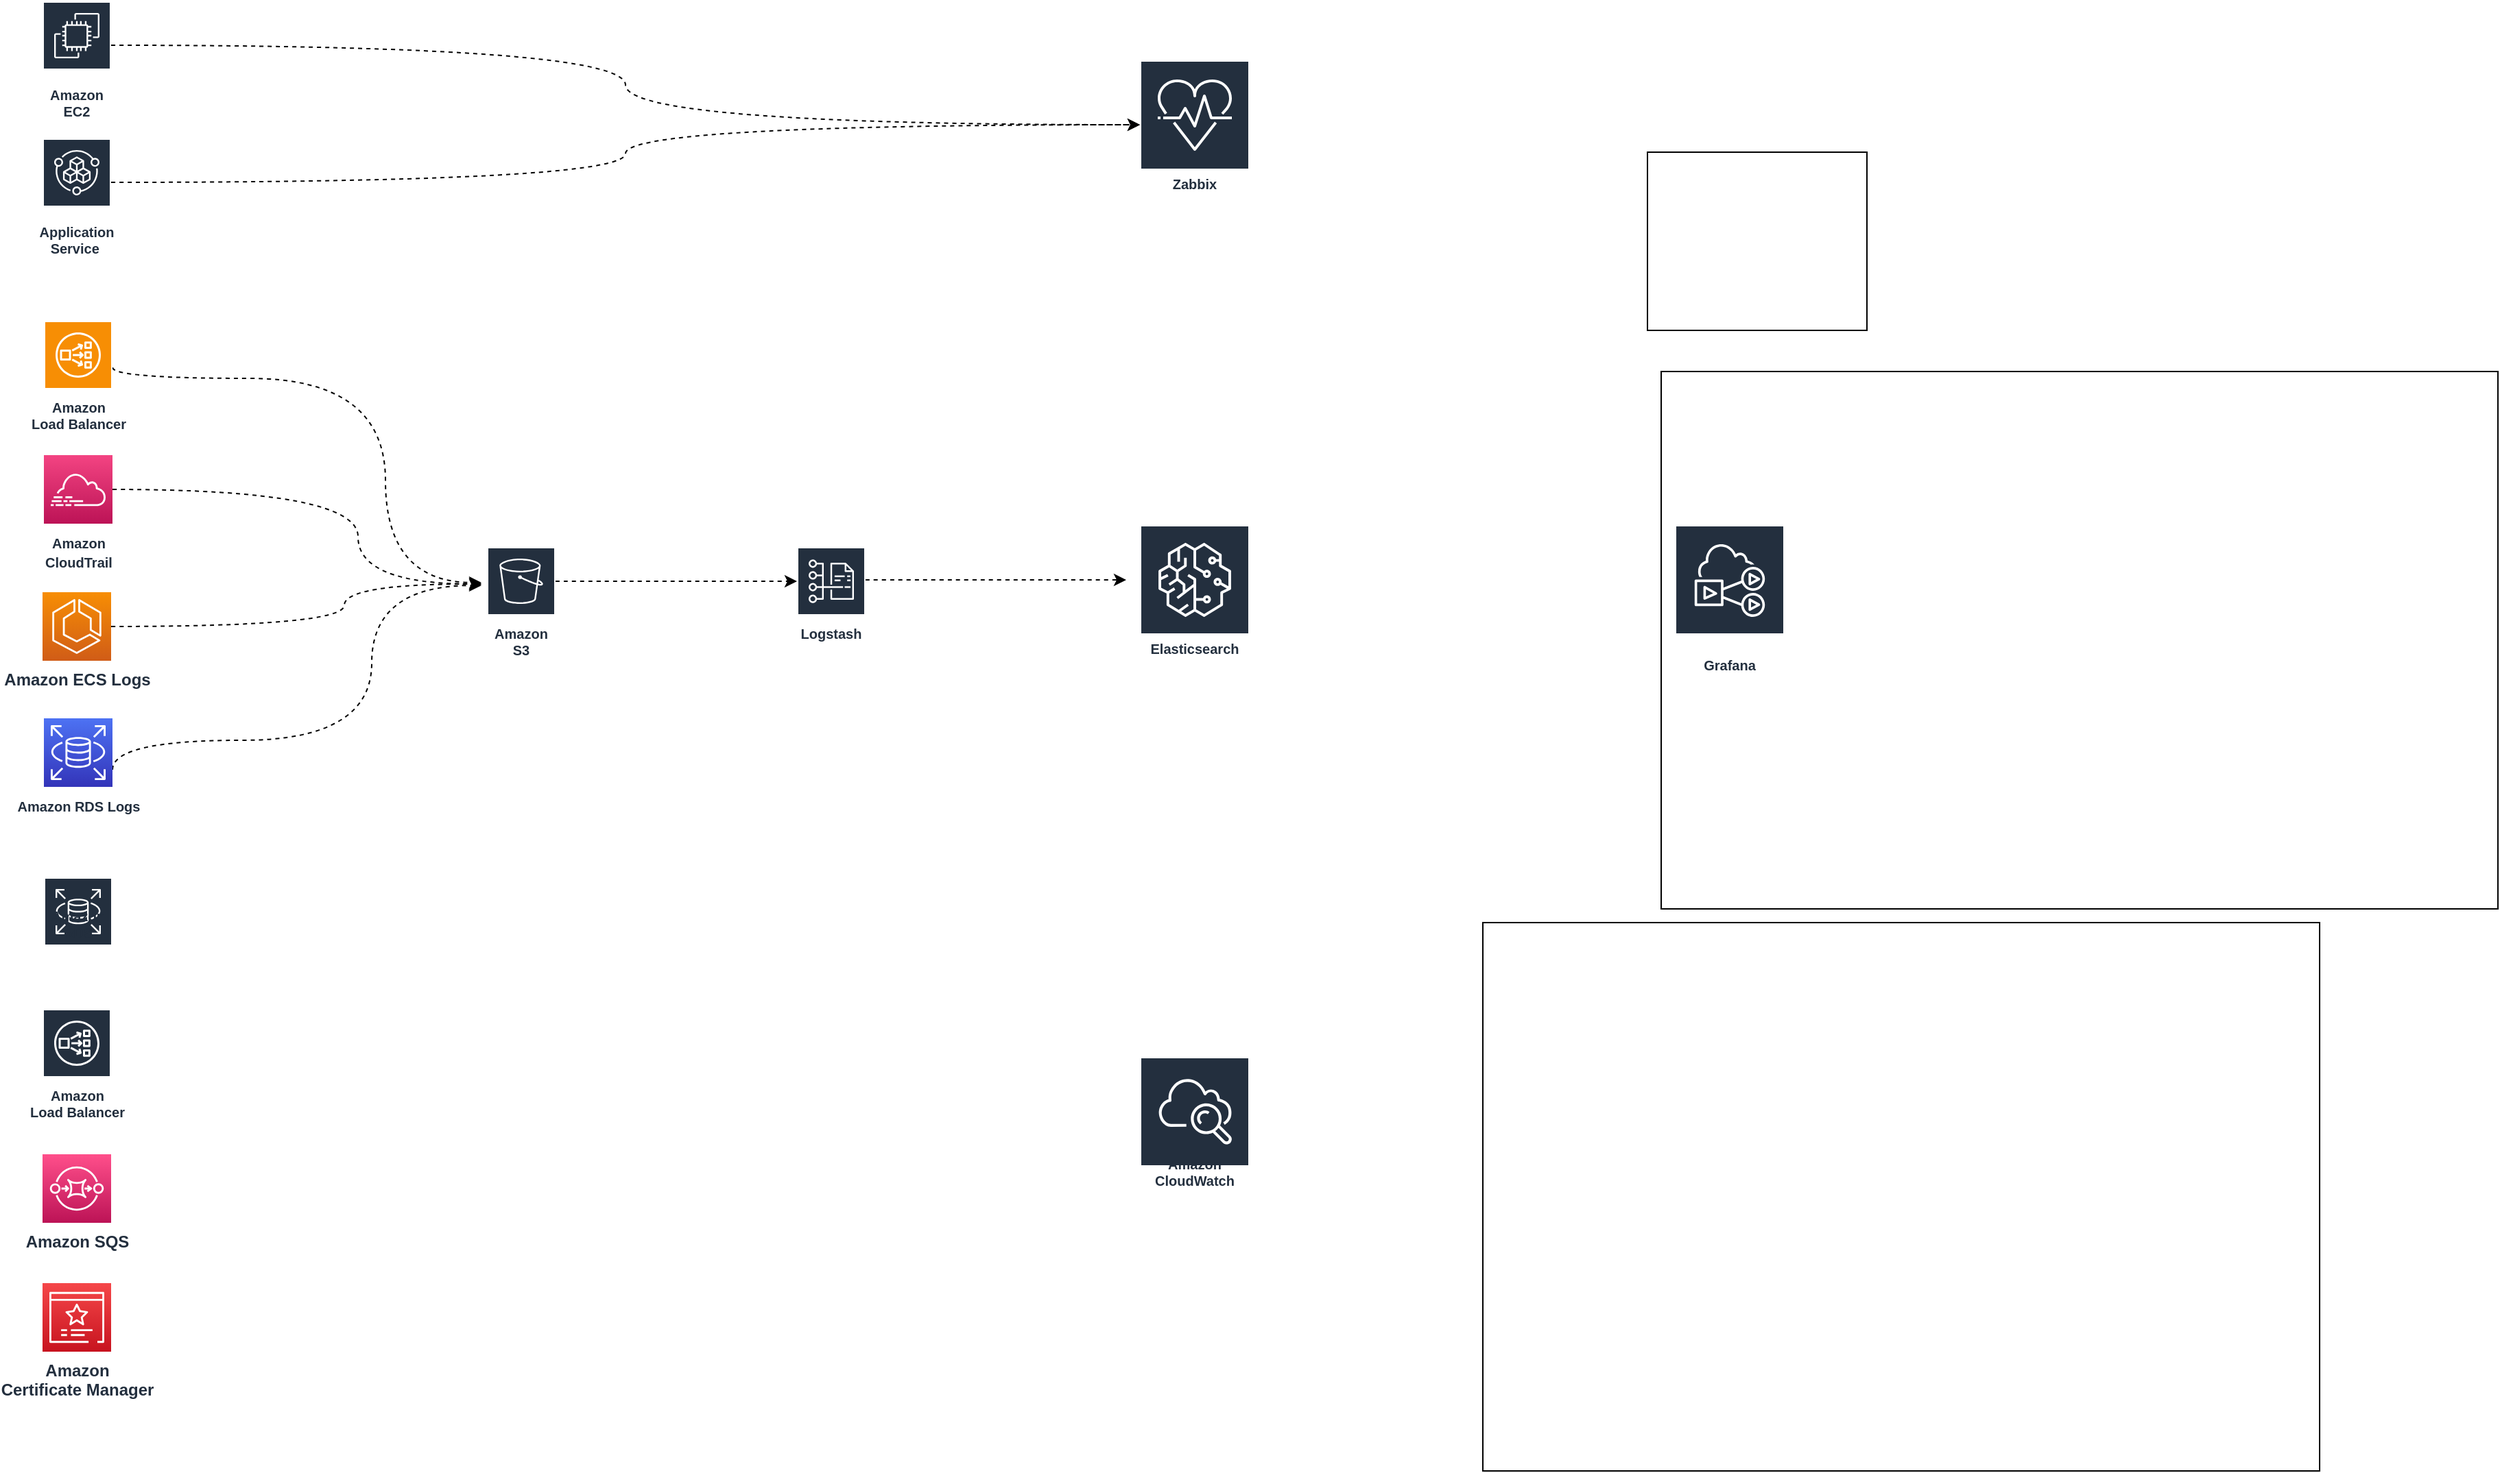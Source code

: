 <mxfile version="20.2.8" type="github">
  <diagram id="tJY2ODOWQmyJSE9CdAt4" name="第 1 页">
    <mxGraphModel dx="1970" dy="1183" grid="1" gridSize="10" guides="1" tooltips="1" connect="1" arrows="1" fold="1" page="1" pageScale="1" pageWidth="827" pageHeight="1169" math="0" shadow="0">
      <root>
        <mxCell id="0" />
        <mxCell id="1" parent="0" />
        <mxCell id="pdvtcB01t5W5UgY1sVy7-62" value="" style="rounded=0;whiteSpace=wrap;html=1;strokeColor=#000000;fillColor=#FFFFFF;" vertex="1" parent="1">
          <mxGeometry x="1090" y="760" width="610" height="400" as="geometry" />
        </mxCell>
        <mxCell id="pdvtcB01t5W5UgY1sVy7-50" value="" style="rounded=0;whiteSpace=wrap;html=1;strokeColor=#000000;fillColor=#FFFFFF;" vertex="1" parent="1">
          <mxGeometry x="1210" y="198" width="160" height="130" as="geometry" />
        </mxCell>
        <mxCell id="pdvtcB01t5W5UgY1sVy7-47" value="" style="rounded=0;whiteSpace=wrap;html=1;strokeColor=#000000;fillColor=#FFFFFF;" vertex="1" parent="1">
          <mxGeometry x="1220" y="358" width="610" height="392" as="geometry" />
        </mxCell>
        <mxCell id="G7RzPLKMRkM8X4vD6-xc-2" value="Amazon CloudWatch" style="sketch=0;outlineConnect=0;fontColor=#232F3E;gradientColor=none;strokeColor=#ffffff;fillColor=#232F3E;dashed=0;verticalLabelPosition=middle;verticalAlign=bottom;align=center;html=1;whiteSpace=wrap;fontSize=10;fontStyle=1;spacing=3;shape=mxgraph.aws4.productIcon;prIcon=mxgraph.aws4.cloudwatch;" parent="1" vertex="1">
          <mxGeometry x="840" y="858" width="80" height="100" as="geometry" />
        </mxCell>
        <mxCell id="pdvtcB01t5W5UgY1sVy7-66" style="edgeStyle=orthogonalEdgeStyle;curved=1;rounded=0;jumpStyle=arc;orthogonalLoop=1;jettySize=auto;html=1;dashed=1;" edge="1" parent="1" source="G7RzPLKMRkM8X4vD6-xc-5" target="G7RzPLKMRkM8X4vD6-xc-17">
          <mxGeometry relative="1" as="geometry">
            <Array as="points">
              <mxPoint x="465" y="120" />
              <mxPoint x="465" y="178" />
            </Array>
          </mxGeometry>
        </mxCell>
        <mxCell id="G7RzPLKMRkM8X4vD6-xc-5" value="Amazon EC2" style="sketch=0;outlineConnect=0;fontColor=#232F3E;gradientColor=none;strokeColor=#ffffff;fillColor=#232F3E;dashed=0;verticalLabelPosition=middle;verticalAlign=bottom;align=center;html=1;whiteSpace=wrap;fontSize=10;fontStyle=1;spacing=3;shape=mxgraph.aws4.productIcon;prIcon=mxgraph.aws4.ec2;" parent="1" vertex="1">
          <mxGeometry x="40" y="88" width="50" height="90" as="geometry" />
        </mxCell>
        <mxCell id="pdvtcB01t5W5UgY1sVy7-67" style="edgeStyle=orthogonalEdgeStyle;curved=1;rounded=0;jumpStyle=arc;orthogonalLoop=1;jettySize=auto;html=1;dashed=1;" edge="1" parent="1" source="G7RzPLKMRkM8X4vD6-xc-9" target="G7RzPLKMRkM8X4vD6-xc-17">
          <mxGeometry relative="1" as="geometry">
            <Array as="points">
              <mxPoint x="465" y="220" />
              <mxPoint x="465" y="178" />
            </Array>
          </mxGeometry>
        </mxCell>
        <mxCell id="G7RzPLKMRkM8X4vD6-xc-9" value="Application Service&amp;nbsp;" style="sketch=0;outlineConnect=0;fontColor=#232F3E;gradientColor=none;strokeColor=#ffffff;fillColor=#232F3E;dashed=0;verticalLabelPosition=middle;verticalAlign=bottom;align=center;html=1;whiteSpace=wrap;fontSize=10;fontStyle=1;spacing=3;shape=mxgraph.aws4.productIcon;prIcon=mxgraph.aws4.service_catalog;" parent="1" vertex="1">
          <mxGeometry x="40" y="188" width="50" height="90" as="geometry" />
        </mxCell>
        <mxCell id="G7RzPLKMRkM8X4vD6-xc-12" value="Amazon&lt;br&gt;Load Balancer" style="sketch=0;outlineConnect=0;fontColor=#232F3E;gradientColor=none;strokeColor=#ffffff;fillColor=#232F3E;dashed=0;verticalLabelPosition=bottom;verticalAlign=top;align=center;html=1;fontSize=10;fontStyle=1;spacing=3;shape=mxgraph.aws4.productIcon;prIcon=mxgraph.aws4.network_load_balancer;labelPosition=center;" parent="1" vertex="1">
          <mxGeometry x="40" y="823" width="50" height="50" as="geometry" />
        </mxCell>
        <mxCell id="pdvtcB01t5W5UgY1sVy7-80" style="edgeStyle=orthogonalEdgeStyle;curved=1;rounded=0;jumpStyle=arc;orthogonalLoop=1;jettySize=auto;html=1;dashed=1;" edge="1" parent="1" source="G7RzPLKMRkM8X4vD6-xc-13" target="G7RzPLKMRkM8X4vD6-xc-15">
          <mxGeometry relative="1" as="geometry" />
        </mxCell>
        <mxCell id="G7RzPLKMRkM8X4vD6-xc-13" value="&lt;span style=&quot;background-color: rgb(255, 255, 255);&quot;&gt;Amazon S3&lt;/span&gt;" style="sketch=0;outlineConnect=0;fontColor=#232F3E;gradientColor=none;strokeColor=#ffffff;fillColor=#232F3E;dashed=0;verticalLabelPosition=bottom;verticalAlign=top;align=center;html=1;whiteSpace=wrap;fontSize=10;fontStyle=1;spacing=3;shape=mxgraph.aws4.productIcon;prIcon=mxgraph.aws4.s3;labelPosition=center;" parent="1" vertex="1">
          <mxGeometry x="364" y="486" width="50" height="50" as="geometry" />
        </mxCell>
        <mxCell id="pdvtcB01t5W5UgY1sVy7-81" style="edgeStyle=orthogonalEdgeStyle;curved=1;rounded=0;jumpStyle=arc;orthogonalLoop=1;jettySize=auto;html=1;dashed=1;" edge="1" parent="1" source="G7RzPLKMRkM8X4vD6-xc-15">
          <mxGeometry relative="1" as="geometry">
            <mxPoint x="830" y="510" as="targetPoint" />
            <Array as="points">
              <mxPoint x="710" y="510" />
              <mxPoint x="710" y="510" />
            </Array>
          </mxGeometry>
        </mxCell>
        <mxCell id="G7RzPLKMRkM8X4vD6-xc-15" value="Logstash" style="sketch=0;outlineConnect=0;fontColor=#232F3E;gradientColor=none;strokeColor=#ffffff;fillColor=#232F3E;dashed=0;verticalLabelPosition=bottom;verticalAlign=top;align=center;html=1;whiteSpace=wrap;fontSize=10;fontStyle=1;spacing=3;shape=mxgraph.aws4.productIcon;prIcon=mxgraph.aws4.cost_and_usage_report;labelPosition=center;" parent="1" vertex="1">
          <mxGeometry x="590" y="486" width="50" height="50" as="geometry" />
        </mxCell>
        <mxCell id="G7RzPLKMRkM8X4vD6-xc-16" value="Elasticsearch" style="sketch=0;outlineConnect=0;fontColor=#232F3E;gradientColor=none;strokeColor=#ffffff;fillColor=#232F3E;dashed=0;verticalLabelPosition=middle;verticalAlign=bottom;align=center;html=1;whiteSpace=wrap;fontSize=10;fontStyle=1;spacing=3;shape=mxgraph.aws4.productIcon;prIcon=mxgraph.aws4.sagemaker;" parent="1" vertex="1">
          <mxGeometry x="840" y="470" width="80" height="100" as="geometry" />
        </mxCell>
        <mxCell id="G7RzPLKMRkM8X4vD6-xc-17" value="Zabbix" style="sketch=0;outlineConnect=0;fontColor=#232F3E;gradientColor=none;strokeColor=#ffffff;fillColor=#232F3E;dashed=0;verticalLabelPosition=middle;verticalAlign=bottom;align=center;html=1;whiteSpace=wrap;fontSize=10;fontStyle=1;spacing=3;shape=mxgraph.aws4.productIcon;prIcon=mxgraph.aws4.personal_health_dashboard;" parent="1" vertex="1">
          <mxGeometry x="840" y="131" width="80" height="100" as="geometry" />
        </mxCell>
        <mxCell id="pdvtcB01t5W5UgY1sVy7-70" style="edgeStyle=orthogonalEdgeStyle;curved=1;rounded=0;jumpStyle=arc;orthogonalLoop=1;jettySize=auto;html=1;dashed=1;" edge="1" parent="1" source="pdvtcB01t5W5UgY1sVy7-30">
          <mxGeometry relative="1" as="geometry">
            <mxPoint x="360" y="513" as="targetPoint" />
            <Array as="points">
              <mxPoint x="260" y="544" />
              <mxPoint x="260" y="513" />
            </Array>
          </mxGeometry>
        </mxCell>
        <mxCell id="pdvtcB01t5W5UgY1sVy7-30" value="&lt;b&gt;Amazon ECS Logs&lt;/b&gt;" style="sketch=0;points=[[0,0,0],[0.25,0,0],[0.5,0,0],[0.75,0,0],[1,0,0],[0,1,0],[0.25,1,0],[0.5,1,0],[0.75,1,0],[1,1,0],[0,0.25,0],[0,0.5,0],[0,0.75,0],[1,0.25,0],[1,0.5,0],[1,0.75,0]];outlineConnect=0;fontColor=#232F3E;gradientColor=#F78E04;gradientDirection=north;fillColor=#D05C17;strokeColor=#ffffff;dashed=0;verticalLabelPosition=bottom;verticalAlign=top;align=center;html=1;fontSize=12;fontStyle=0;shape=mxgraph.aws4.resourceIcon;resIcon=mxgraph.aws4.ecs;" vertex="1" parent="1">
          <mxGeometry x="40" y="519" width="50" height="50" as="geometry" />
        </mxCell>
        <mxCell id="pdvtcB01t5W5UgY1sVy7-33" value="&lt;b&gt;Amazon SQS&lt;/b&gt;" style="sketch=0;points=[[0,0,0],[0.25,0,0],[0.5,0,0],[0.75,0,0],[1,0,0],[0,1,0],[0.25,1,0],[0.5,1,0],[0.75,1,0],[1,1,0],[0,0.25,0],[0,0.5,0],[0,0.75,0],[1,0.25,0],[1,0.5,0],[1,0.75,0]];outlineConnect=0;fontColor=#232F3E;gradientColor=#FF4F8B;gradientDirection=north;fillColor=#BC1356;strokeColor=#ffffff;dashed=0;verticalLabelPosition=bottom;verticalAlign=top;align=center;html=1;fontSize=12;fontStyle=0;aspect=fixed;shape=mxgraph.aws4.resourceIcon;resIcon=mxgraph.aws4.sqs;" vertex="1" parent="1">
          <mxGeometry x="40" y="929" width="50" height="50" as="geometry" />
        </mxCell>
        <mxCell id="pdvtcB01t5W5UgY1sVy7-71" style="edgeStyle=orthogonalEdgeStyle;curved=1;rounded=0;jumpStyle=arc;orthogonalLoop=1;jettySize=auto;html=1;dashed=1;exitX=1;exitY=0.75;exitDx=0;exitDy=0;exitPerimeter=0;" edge="1" parent="1" source="pdvtcB01t5W5UgY1sVy7-35">
          <mxGeometry relative="1" as="geometry">
            <mxPoint x="360" y="514" as="targetPoint" />
            <mxPoint x="91" y="627.0" as="sourcePoint" />
            <Array as="points">
              <mxPoint x="91" y="627" />
              <mxPoint x="280" y="627" />
              <mxPoint x="280" y="514" />
            </Array>
          </mxGeometry>
        </mxCell>
        <mxCell id="pdvtcB01t5W5UgY1sVy7-35" value="&lt;span style=&quot;font-size: 10px; font-weight: 700;&quot;&gt;Amazon RDS&amp;nbsp;&lt;/span&gt;&lt;span style=&quot;font-size: 10px; font-weight: 700;&quot;&gt;Logs&lt;/span&gt;" style="sketch=0;points=[[0,0,0],[0.25,0,0],[0.5,0,0],[0.75,0,0],[1,0,0],[0,1,0],[0.25,1,0],[0.5,1,0],[0.75,1,0],[1,1,0],[0,0.25,0],[0,0.5,0],[0,0.75,0],[1,0.25,0],[1,0.5,0],[1,0.75,0]];outlineConnect=0;fontColor=#232F3E;gradientColor=#4D72F3;gradientDirection=north;fillColor=#3334B9;strokeColor=#ffffff;dashed=0;verticalLabelPosition=bottom;verticalAlign=top;align=center;html=1;fontSize=12;fontStyle=0;aspect=fixed;shape=mxgraph.aws4.resourceIcon;resIcon=mxgraph.aws4.rds;" vertex="1" parent="1">
          <mxGeometry x="41" y="611" width="50" height="50" as="geometry" />
        </mxCell>
        <mxCell id="pdvtcB01t5W5UgY1sVy7-37" value="&lt;b&gt;Amazon&lt;br&gt;Certificate Manager&lt;/b&gt;" style="sketch=0;points=[[0,0,0],[0.25,0,0],[0.5,0,0],[0.75,0,0],[1,0,0],[0,1,0],[0.25,1,0],[0.5,1,0],[0.75,1,0],[1,1,0],[0,0.25,0],[0,0.5,0],[0,0.75,0],[1,0.25,0],[1,0.5,0],[1,0.75,0]];outlineConnect=0;fontColor=#232F3E;gradientColor=#F54749;gradientDirection=north;fillColor=#C7131F;strokeColor=#ffffff;dashed=0;verticalLabelPosition=bottom;verticalAlign=top;align=center;html=1;fontSize=12;fontStyle=0;aspect=fixed;shape=mxgraph.aws4.resourceIcon;resIcon=mxgraph.aws4.certificate_manager_3;" vertex="1" parent="1">
          <mxGeometry x="40" y="1023" width="50" height="50" as="geometry" />
        </mxCell>
        <mxCell id="pdvtcB01t5W5UgY1sVy7-69" style="edgeStyle=orthogonalEdgeStyle;curved=1;rounded=0;jumpStyle=arc;orthogonalLoop=1;jettySize=auto;html=1;dashed=1;" edge="1" parent="1" source="pdvtcB01t5W5UgY1sVy7-39">
          <mxGeometry relative="1" as="geometry">
            <mxPoint x="360" y="513" as="targetPoint" />
            <Array as="points">
              <mxPoint x="270" y="444" />
              <mxPoint x="270" y="513" />
            </Array>
          </mxGeometry>
        </mxCell>
        <mxCell id="pdvtcB01t5W5UgY1sVy7-39" value="&lt;span style=&quot;font-size: 10px; font-weight: 700;&quot;&gt;Amazon&lt;/span&gt;&lt;br style=&quot;font-size: 10px; font-weight: 700;&quot;&gt;&lt;span style=&quot;font-size: 10px; font-weight: 700;&quot;&gt;CloudTrail&lt;/span&gt;" style="sketch=0;points=[[0,0,0],[0.25,0,0],[0.5,0,0],[0.75,0,0],[1,0,0],[0,1,0],[0.25,1,0],[0.5,1,0],[0.75,1,0],[1,1,0],[0,0.25,0],[0,0.5,0],[0,0.75,0],[1,0.25,0],[1,0.5,0],[1,0.75,0]];points=[[0,0,0],[0.25,0,0],[0.5,0,0],[0.75,0,0],[1,0,0],[0,1,0],[0.25,1,0],[0.5,1,0],[0.75,1,0],[1,1,0],[0,0.25,0],[0,0.5,0],[0,0.75,0],[1,0.25,0],[1,0.5,0],[1,0.75,0]];outlineConnect=0;fontColor=#232F3E;gradientColor=#F34482;gradientDirection=north;fillColor=#BC1356;strokeColor=#ffffff;dashed=0;verticalLabelPosition=bottom;verticalAlign=top;align=center;html=1;fontSize=12;fontStyle=0;aspect=fixed;shape=mxgraph.aws4.resourceIcon;resIcon=mxgraph.aws4.cloudtrail;" vertex="1" parent="1">
          <mxGeometry x="41" y="419" width="50" height="50" as="geometry" />
        </mxCell>
        <mxCell id="pdvtcB01t5W5UgY1sVy7-40" value="Amazon RDS" style="sketch=0;outlineConnect=0;fontColor=#232F3E;gradientColor=none;strokeColor=#ffffff;fillColor=#232F3E;dashed=0;verticalLabelPosition=middle;verticalAlign=bottom;align=center;html=1;whiteSpace=wrap;fontSize=10;fontStyle=1;spacing=3;shape=mxgraph.aws4.productIcon;prIcon=mxgraph.aws4.rds;" vertex="1" parent="1">
          <mxGeometry x="41" y="727" width="50" height="50" as="geometry" />
        </mxCell>
        <mxCell id="pdvtcB01t5W5UgY1sVy7-42" value="Grafana" style="sketch=0;outlineConnect=0;fontColor=#232F3E;gradientColor=none;strokeColor=#ffffff;fillColor=#232F3E;dashed=0;verticalLabelPosition=middle;verticalAlign=bottom;align=center;html=1;whiteSpace=wrap;fontSize=10;fontStyle=1;spacing=3;shape=mxgraph.aws4.productIcon;prIcon=mxgraph.aws4.elastic_transcoder;" vertex="1" parent="1">
          <mxGeometry x="1230" y="470" width="80" height="112" as="geometry" />
        </mxCell>
        <mxCell id="pdvtcB01t5W5UgY1sVy7-68" style="edgeStyle=orthogonalEdgeStyle;curved=1;rounded=0;jumpStyle=arc;orthogonalLoop=1;jettySize=auto;html=1;dashed=1;" edge="1" parent="1">
          <mxGeometry relative="1" as="geometry">
            <mxPoint x="360" y="512" as="targetPoint" />
            <mxPoint x="91" y="355.0" as="sourcePoint" />
            <Array as="points">
              <mxPoint x="91" y="363" />
              <mxPoint x="290" y="363" />
              <mxPoint x="290" y="512" />
            </Array>
          </mxGeometry>
        </mxCell>
        <mxCell id="pdvtcB01t5W5UgY1sVy7-59" value="Amazon &lt;br&gt;Load Balancer" style="sketch=0;outlineConnect=0;fontColor=#232F3E;gradientColor=none;strokeColor=#ffffff;fillColor=#F78E04;dashed=0;verticalLabelPosition=bottom;verticalAlign=top;align=center;html=1;fontSize=10;fontStyle=1;spacing=3;shape=mxgraph.aws4.productIcon;prIcon=mxgraph.aws4.network_load_balancer;labelPosition=center;" vertex="1" parent="1">
          <mxGeometry x="41" y="321" width="50" height="50" as="geometry" />
        </mxCell>
      </root>
    </mxGraphModel>
  </diagram>
</mxfile>
